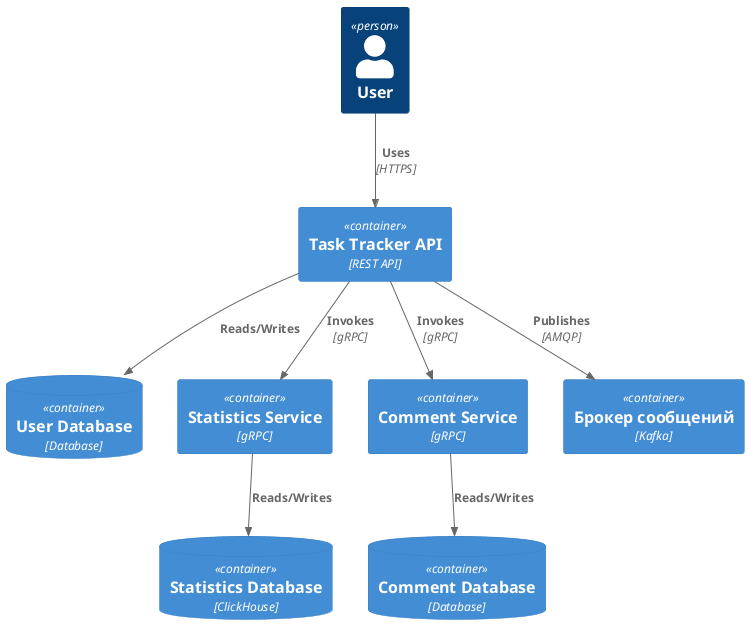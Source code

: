 @startuml
!include <C4/C4_Context>
!include <C4/C4_Container>

Person(user, "User", "")
Container(taskTrackerApi, "Task Tracker API", "REST API", "")
ContainerDb(userDatabase, "User Database", "Database", "")
Container(statisticsService, "Statistics Service", "gRPC", "")
ContainerDb(statisticsDatabase, "Statistics Database", "ClickHouse", "")
Container(commentService, "Comment Service", "gRPC", "")
ContainerDb(commentDatabase, "Comment Database", "Database", "")
Container(broker, "Брокер сообщений", "Kafka", "")

Rel(user, taskTrackerApi, "Uses", "HTTPS")
Rel(taskTrackerApi, userDatabase, "Reads/Writes")
Rel(taskTrackerApi, statisticsService, "Invokes", "gRPC")
Rel(taskTrackerApi, commentService, "Invokes", "gRPC")
Rel(taskTrackerApi, broker, "Publishes", "AMQP")
Rel(statisticsService, statisticsDatabase, "Reads/Writes")
Rel(commentService, commentDatabase, "Reads/Writes")
@enduml
